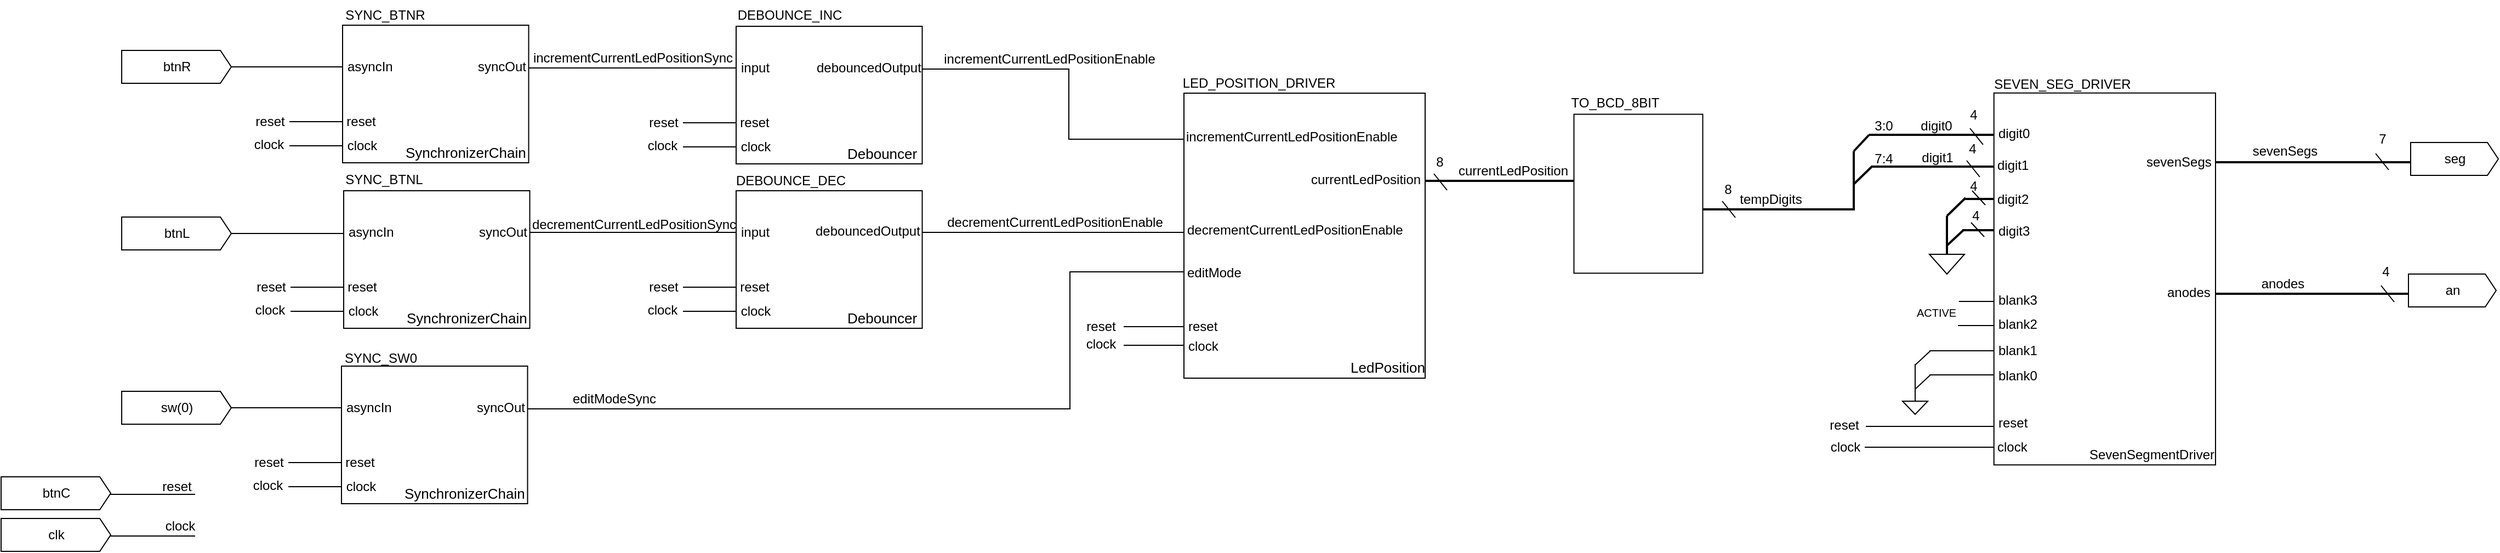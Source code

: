 <mxfile version="21.0.6" type="google"><diagram name="Page-1" id="zNvY1Q-mkukfnYkPsvm0"><mxGraphModel grid="1" page="1" gridSize="1" guides="1" tooltips="1" connect="1" arrows="1" fold="1" pageScale="1" pageWidth="1100" pageHeight="850" background="none" math="0" shadow="0"><root><mxCell id="0"/><mxCell id="1" parent="0"/><mxCell id="e0EN-oeaOGEpnS7CPemX-46" value="" style="line;strokeWidth=1;html=1;" vertex="1" parent="1"><mxGeometry x="1259" y="453" width="143" height="10" as="geometry"/></mxCell><mxCell id="e0EN-oeaOGEpnS7CPemX-48" value="" style="line;strokeWidth=1;html=1;" vertex="1" parent="1"><mxGeometry x="1258" y="472" width="161" height="10" as="geometry"/></mxCell><mxCell id="e0EN-oeaOGEpnS7CPemX-63" value="" style="line;strokeWidth=2;html=1;" vertex="1" parent="1"><mxGeometry x="1095" y="255.05" width="152" height="10" as="geometry"/></mxCell><mxCell id="txTtiJMXp3M9oj8Exkos-4" style="edgeStyle=orthogonalEdgeStyle;rounded=0;orthogonalLoop=1;jettySize=auto;html=1;exitX=1;exitY=0.5;exitDx=0;exitDy=0;exitPerimeter=0;entryX=0;entryY=0.5;entryDx=0;entryDy=0;entryPerimeter=0;endArrow=none;endFill=0;" edge="1" parent="1" source="o_XcBWyfC8cJ8nd1Fa1K-46" target="e0EN-oeaOGEpnS7CPemX-13"><mxGeometry relative="1" as="geometry"><Array as="points"><mxPoint x="533" y="442"/><mxPoint x="533" y="317"/></Array></mxGeometry></mxCell><mxCell id="o_XcBWyfC8cJ8nd1Fa1K-46" value="" style="line;strokeWidth=1;html=1;" vertex="1" parent="1"><mxGeometry x="317" y="437" width="208" height="10" as="geometry"/></mxCell><mxCell id="o_XcBWyfC8cJ8nd1Fa1K-45" value="" style="line;strokeWidth=1;html=1;" vertex="1" parent="1"><mxGeometry x="329" y="276" width="352" height="10" as="geometry"/></mxCell><mxCell id="txTtiJMXp3M9oj8Exkos-5" style="edgeStyle=elbowEdgeStyle;rounded=0;orthogonalLoop=1;jettySize=auto;html=1;exitX=1;exitY=0.5;exitDx=0;exitDy=0;exitPerimeter=0;entryX=0;entryY=0.5;entryDx=0;entryDy=0;entryPerimeter=0;endArrow=none;endFill=0;" edge="1" parent="1" source="o_XcBWyfC8cJ8nd1Fa1K-43" target="e0EN-oeaOGEpnS7CPemX-11"><mxGeometry relative="1" as="geometry"><Array as="points"><mxPoint x="532" y="166"/></Array></mxGeometry></mxCell><mxCell id="o_XcBWyfC8cJ8nd1Fa1K-43" value="" style="line;strokeWidth=1;html=1;" vertex="1" parent="1"><mxGeometry x="338" y="127" width="189" height="10" as="geometry"/></mxCell><mxCell id="e0EN-oeaOGEpnS7CPemX-194" value="decrementCurrentLedPositionSync" style="text;html=1;align=center;verticalAlign=middle;resizable=0;points=[];autosize=1;strokeColor=none;fillColor=none;fontSize=12;" vertex="1" parent="1"><mxGeometry x="32" y="260" width="205" height="27" as="geometry"/></mxCell><mxCell id="e0EN-oeaOGEpnS7CPemX-188" value="" style="line;strokeWidth=1;html=1;" vertex="1" parent="1"><mxGeometry x="17" y="276" width="218" height="10" as="geometry"/></mxCell><mxCell id="i5JQsr_HQYWh9XCPUt8Z-2" style="edgeStyle=orthogonalEdgeStyle;rounded=0;orthogonalLoop=1;jettySize=auto;html=1;exitX=1;exitY=0.5;exitDx=0;exitDy=0;exitPerimeter=0;entryX=0;entryY=0.5;entryDx=0;entryDy=0;entryPerimeter=0;endArrow=none;endFill=0;" edge="1" parent="1" source="e0EN-oeaOGEpnS7CPemX-189" target="o_XcBWyfC8cJ8nd1Fa1K-46"><mxGeometry relative="1" as="geometry"/></mxCell><mxCell id="e0EN-oeaOGEpnS7CPemX-189" value="" style="line;strokeWidth=1;html=1;" vertex="1" parent="1"><mxGeometry x="-24" y="437" width="267" height="10" as="geometry"/></mxCell><mxCell id="e0EN-oeaOGEpnS7CPemX-143" value="" style="group" connectable="0" vertex="1" parent="1"><mxGeometry x="-442" y="499" width="186" height="73" as="geometry"/></mxCell><mxCell id="e0EN-oeaOGEpnS7CPemX-52" value="" style="line;strokeWidth=1;html=1;" vertex="1" parent="e0EN-oeaOGEpnS7CPemX-143"><mxGeometry x="16" y="54" width="161" height="10" as="geometry"/></mxCell><mxCell id="e0EN-oeaOGEpnS7CPemX-51" value="" style="line;strokeWidth=1;html=1;" vertex="1" parent="e0EN-oeaOGEpnS7CPemX-143"><mxGeometry x="16" y="16" width="161" height="10" as="geometry"/></mxCell><mxCell id="e0EN-oeaOGEpnS7CPemX-17" value="btnC" style="html=1;shadow=0;dashed=0;align=center;verticalAlign=middle;shape=mxgraph.arrows2.arrow;dy=0;dx=10;notch=0;" vertex="1" parent="e0EN-oeaOGEpnS7CPemX-143"><mxGeometry y="5" width="100" height="30" as="geometry"/></mxCell><mxCell id="e0EN-oeaOGEpnS7CPemX-18" value="clk" style="html=1;shadow=0;dashed=0;align=center;verticalAlign=middle;shape=mxgraph.arrows2.arrow;dy=0;dx=10;notch=0;" vertex="1" parent="e0EN-oeaOGEpnS7CPemX-143"><mxGeometry y="43" width="100" height="30" as="geometry"/></mxCell><mxCell id="e0EN-oeaOGEpnS7CPemX-87" value="reset" style="text;html=1;align=center;verticalAlign=middle;resizable=0;points=[];autosize=1;strokeColor=none;fillColor=none;" vertex="1" parent="e0EN-oeaOGEpnS7CPemX-143"><mxGeometry x="137" width="46" height="27" as="geometry"/></mxCell><mxCell id="e0EN-oeaOGEpnS7CPemX-88" value="clock" style="text;html=1;align=center;verticalAlign=middle;resizable=0;points=[];autosize=1;strokeColor=none;fillColor=none;" vertex="1" parent="e0EN-oeaOGEpnS7CPemX-143"><mxGeometry x="140" y="36" width="46" height="27" as="geometry"/></mxCell><mxCell id="e0EN-oeaOGEpnS7CPemX-157" value="" style="group" connectable="0" vertex="1" parent="1"><mxGeometry x="-222" y="379" width="260.255" height="150" as="geometry"/></mxCell><mxCell id="e0EN-oeaOGEpnS7CPemX-186" value="" style="line;strokeWidth=1;html=1;" vertex="1" parent="e0EN-oeaOGEpnS7CPemX-157"><mxGeometry x="-46" y="57" width="202" height="10" as="geometry"/></mxCell><mxCell id="e0EN-oeaOGEpnS7CPemX-147" value="" style="line;strokeWidth=1;html=1;" vertex="1" parent="e0EN-oeaOGEpnS7CPemX-157"><mxGeometry x="42" y="129" width="100" height="10" as="geometry"/></mxCell><mxCell id="e0EN-oeaOGEpnS7CPemX-146" value="" style="line;strokeWidth=1;html=1;" vertex="1" parent="e0EN-oeaOGEpnS7CPemX-157"><mxGeometry x="42" y="107" width="101" height="10" as="geometry"/></mxCell><mxCell id="e0EN-oeaOGEpnS7CPemX-141" value="" style="rounded=0;whiteSpace=wrap;html=1;rotation=90;align=left;" vertex="1" parent="e0EN-oeaOGEpnS7CPemX-157"><mxGeometry x="112.63" y="1.88" width="125.5" height="169.75" as="geometry"/></mxCell><mxCell id="e0EN-oeaOGEpnS7CPemX-148" value="reset" style="text;html=1;align=center;verticalAlign=middle;resizable=0;points=[];autosize=1;strokeColor=none;fillColor=none;" vertex="1" parent="e0EN-oeaOGEpnS7CPemX-157"><mxGeometry x="84" y="98.5" width="46" height="27" as="geometry"/></mxCell><mxCell id="e0EN-oeaOGEpnS7CPemX-149" value="clock" style="text;html=1;align=center;verticalAlign=middle;resizable=0;points=[];autosize=1;strokeColor=none;fillColor=none;" vertex="1" parent="e0EN-oeaOGEpnS7CPemX-157"><mxGeometry x="85" y="120.5" width="46" height="27" as="geometry"/></mxCell><mxCell id="e0EN-oeaOGEpnS7CPemX-150" value="&lt;font style=&quot;font-size: 12px;&quot;&gt;SYNC_SW0&lt;/font&gt;" style="text;html=1;align=center;verticalAlign=middle;resizable=0;points=[];autosize=1;strokeColor=none;fillColor=none;fontSize=10;" vertex="1" parent="e0EN-oeaOGEpnS7CPemX-157"><mxGeometry x="83" y="3" width="85" height="27" as="geometry"/></mxCell><mxCell id="e0EN-oeaOGEpnS7CPemX-151" value="syncOut" style="text;html=1;strokeColor=none;fillColor=none;align=left;verticalAlign=middle;whiteSpace=wrap;rounded=0;fontSize=12;" vertex="1" parent="e0EN-oeaOGEpnS7CPemX-157"><mxGeometry x="212" y="52" width="40" height="20" as="geometry"/></mxCell><mxCell id="e0EN-oeaOGEpnS7CPemX-153" value="SynchronizerChain" style="text;html=1;strokeColor=none;fillColor=none;align=left;verticalAlign=middle;whiteSpace=wrap;rounded=0;fontSize=13;" vertex="1" parent="e0EN-oeaOGEpnS7CPemX-157"><mxGeometry x="146" y="130" width="40" height="20" as="geometry"/></mxCell><mxCell id="e0EN-oeaOGEpnS7CPemX-155" value="" style="group" connectable="0" vertex="1" parent="e0EN-oeaOGEpnS7CPemX-157"><mxGeometry y="98" width="47" height="48" as="geometry"/></mxCell><mxCell id="e0EN-oeaOGEpnS7CPemX-144" value="reset" style="text;html=1;align=center;verticalAlign=middle;resizable=0;points=[];autosize=1;strokeColor=none;fillColor=none;" vertex="1" parent="e0EN-oeaOGEpnS7CPemX-155"><mxGeometry x="1" width="46" height="27" as="geometry"/></mxCell><mxCell id="e0EN-oeaOGEpnS7CPemX-145" value="clock" style="text;html=1;align=center;verticalAlign=middle;resizable=0;points=[];autosize=1;strokeColor=none;fillColor=none;" vertex="1" parent="e0EN-oeaOGEpnS7CPemX-155"><mxGeometry y="21" width="46" height="27" as="geometry"/></mxCell><mxCell id="e0EN-oeaOGEpnS7CPemX-156" value="asyncIn" style="text;html=1;strokeColor=none;fillColor=none;align=left;verticalAlign=middle;whiteSpace=wrap;rounded=0;fontSize=12;" vertex="1" parent="e0EN-oeaOGEpnS7CPemX-157"><mxGeometry x="93" y="52" width="40" height="20" as="geometry"/></mxCell><mxCell id="e0EN-oeaOGEpnS7CPemX-158" value="" style="group" connectable="0" vertex="1" parent="1"><mxGeometry x="-220" y="219" width="260.255" height="150" as="geometry"/></mxCell><mxCell id="e0EN-oeaOGEpnS7CPemX-185" value="" style="line;strokeWidth=1;html=1;" vertex="1" parent="e0EN-oeaOGEpnS7CPemX-158"><mxGeometry x="-56" y="58" width="193" height="10" as="geometry"/></mxCell><mxCell id="e0EN-oeaOGEpnS7CPemX-159" value="" style="line;strokeWidth=1;html=1;" vertex="1" parent="e0EN-oeaOGEpnS7CPemX-158"><mxGeometry x="42" y="129" width="100" height="10" as="geometry"/></mxCell><mxCell id="e0EN-oeaOGEpnS7CPemX-160" value="" style="line;strokeWidth=1;html=1;" vertex="1" parent="e0EN-oeaOGEpnS7CPemX-158"><mxGeometry x="42" y="107" width="101" height="10" as="geometry"/></mxCell><mxCell id="e0EN-oeaOGEpnS7CPemX-161" value="" style="rounded=0;whiteSpace=wrap;html=1;rotation=90;align=left;" vertex="1" parent="e0EN-oeaOGEpnS7CPemX-158"><mxGeometry x="112.63" y="1.88" width="125.5" height="169.75" as="geometry"/></mxCell><mxCell id="e0EN-oeaOGEpnS7CPemX-162" value="reset" style="text;html=1;align=center;verticalAlign=middle;resizable=0;points=[];autosize=1;strokeColor=none;fillColor=none;" vertex="1" parent="e0EN-oeaOGEpnS7CPemX-158"><mxGeometry x="84" y="98.5" width="46" height="27" as="geometry"/></mxCell><mxCell id="e0EN-oeaOGEpnS7CPemX-163" value="clock" style="text;html=1;align=center;verticalAlign=middle;resizable=0;points=[];autosize=1;strokeColor=none;fillColor=none;" vertex="1" parent="e0EN-oeaOGEpnS7CPemX-158"><mxGeometry x="85" y="120.5" width="46" height="27" as="geometry"/></mxCell><mxCell id="e0EN-oeaOGEpnS7CPemX-164" value="&lt;font style=&quot;font-size: 12px;&quot;&gt;SYNC_BTNL&lt;/font&gt;" style="text;html=1;align=center;verticalAlign=middle;resizable=0;points=[];autosize=1;strokeColor=none;fillColor=none;fontSize=10;" vertex="1" parent="e0EN-oeaOGEpnS7CPemX-158"><mxGeometry x="82" width="90" height="27" as="geometry"/></mxCell><mxCell id="e0EN-oeaOGEpnS7CPemX-165" value="syncOut" style="text;html=1;strokeColor=none;fillColor=none;align=left;verticalAlign=middle;whiteSpace=wrap;rounded=0;fontSize=12;" vertex="1" parent="e0EN-oeaOGEpnS7CPemX-158"><mxGeometry x="212" y="52" width="40" height="20" as="geometry"/></mxCell><mxCell id="e0EN-oeaOGEpnS7CPemX-166" value="SynchronizerChain" style="text;html=1;strokeColor=none;fillColor=none;align=left;verticalAlign=middle;whiteSpace=wrap;rounded=0;fontSize=13;" vertex="1" parent="e0EN-oeaOGEpnS7CPemX-158"><mxGeometry x="146" y="130" width="40" height="20" as="geometry"/></mxCell><mxCell id="e0EN-oeaOGEpnS7CPemX-167" value="" style="group" connectable="0" vertex="1" parent="e0EN-oeaOGEpnS7CPemX-158"><mxGeometry y="98" width="47" height="48" as="geometry"/></mxCell><mxCell id="e0EN-oeaOGEpnS7CPemX-168" value="reset" style="text;html=1;align=center;verticalAlign=middle;resizable=0;points=[];autosize=1;strokeColor=none;fillColor=none;" vertex="1" parent="e0EN-oeaOGEpnS7CPemX-167"><mxGeometry x="1" width="46" height="27" as="geometry"/></mxCell><mxCell id="e0EN-oeaOGEpnS7CPemX-169" value="clock" style="text;html=1;align=center;verticalAlign=middle;resizable=0;points=[];autosize=1;strokeColor=none;fillColor=none;" vertex="1" parent="e0EN-oeaOGEpnS7CPemX-167"><mxGeometry y="21" width="46" height="27" as="geometry"/></mxCell><mxCell id="e0EN-oeaOGEpnS7CPemX-170" value="asyncIn" style="text;html=1;strokeColor=none;fillColor=none;align=left;verticalAlign=middle;whiteSpace=wrap;rounded=0;fontSize=12;" vertex="1" parent="e0EN-oeaOGEpnS7CPemX-158"><mxGeometry x="93" y="52" width="40" height="20" as="geometry"/></mxCell><mxCell id="e0EN-oeaOGEpnS7CPemX-187" value="" style="line;strokeWidth=1;html=1;" vertex="1" parent="1"><mxGeometry x="15" y="126" width="227" height="10" as="geometry"/></mxCell><mxCell id="e0EN-oeaOGEpnS7CPemX-184" value="" style="line;strokeWidth=1;html=1;" vertex="1" parent="1"><mxGeometry x="-297" y="125" width="233" height="10" as="geometry"/></mxCell><mxCell id="e0EN-oeaOGEpnS7CPemX-172" value="" style="line;strokeWidth=1;html=1;" vertex="1" parent="1"><mxGeometry x="-179" y="197" width="100" height="10" as="geometry"/></mxCell><mxCell id="e0EN-oeaOGEpnS7CPemX-173" value="" style="line;strokeWidth=1;html=1;" vertex="1" parent="1"><mxGeometry x="-179" y="175" width="101" height="10" as="geometry"/></mxCell><mxCell id="e0EN-oeaOGEpnS7CPemX-174" value="" style="rounded=0;whiteSpace=wrap;html=1;rotation=90;align=left;" vertex="1" parent="1"><mxGeometry x="-108.37" y="69.88" width="125.5" height="169.75" as="geometry"/></mxCell><mxCell id="e0EN-oeaOGEpnS7CPemX-175" value="reset" style="text;html=1;align=center;verticalAlign=middle;resizable=0;points=[];autosize=1;strokeColor=none;fillColor=none;" vertex="1" parent="1"><mxGeometry x="-137" y="166.5" width="46" height="27" as="geometry"/></mxCell><mxCell id="e0EN-oeaOGEpnS7CPemX-176" value="clock" style="text;html=1;align=center;verticalAlign=middle;resizable=0;points=[];autosize=1;strokeColor=none;fillColor=none;" vertex="1" parent="1"><mxGeometry x="-136" y="188.5" width="46" height="27" as="geometry"/></mxCell><mxCell id="e0EN-oeaOGEpnS7CPemX-177" value="&lt;font style=&quot;font-size: 12px;&quot;&gt;SYNC_BTNR&lt;/font&gt;" style="text;html=1;align=center;verticalAlign=middle;resizable=0;points=[];autosize=1;strokeColor=none;fillColor=none;fontSize=10;" vertex="1" parent="1"><mxGeometry x="-137.87" y="69" width="92" height="27" as="geometry"/></mxCell><mxCell id="e0EN-oeaOGEpnS7CPemX-178" value="syncOut" style="text;html=1;strokeColor=none;fillColor=none;align=left;verticalAlign=middle;whiteSpace=wrap;rounded=0;fontSize=12;" vertex="1" parent="1"><mxGeometry x="-9" y="120" width="40" height="20" as="geometry"/></mxCell><mxCell id="e0EN-oeaOGEpnS7CPemX-179" value="SynchronizerChain" style="text;html=1;strokeColor=none;fillColor=none;align=left;verticalAlign=middle;whiteSpace=wrap;rounded=0;fontSize=13;" vertex="1" parent="1"><mxGeometry x="-75" y="198" width="40" height="20" as="geometry"/></mxCell><mxCell id="e0EN-oeaOGEpnS7CPemX-180" value="" style="group" connectable="0" vertex="1" parent="1"><mxGeometry x="-221" y="166" width="47" height="48" as="geometry"/></mxCell><mxCell id="e0EN-oeaOGEpnS7CPemX-181" value="reset" style="text;html=1;align=center;verticalAlign=middle;resizable=0;points=[];autosize=1;strokeColor=none;fillColor=none;" vertex="1" parent="e0EN-oeaOGEpnS7CPemX-180"><mxGeometry x="1" width="46" height="27" as="geometry"/></mxCell><mxCell id="e0EN-oeaOGEpnS7CPemX-182" value="clock" style="text;html=1;align=center;verticalAlign=middle;resizable=0;points=[];autosize=1;strokeColor=none;fillColor=none;" vertex="1" parent="e0EN-oeaOGEpnS7CPemX-180"><mxGeometry y="21" width="46" height="27" as="geometry"/></mxCell><mxCell id="e0EN-oeaOGEpnS7CPemX-183" value="asyncIn" style="text;html=1;strokeColor=none;fillColor=none;align=left;verticalAlign=middle;whiteSpace=wrap;rounded=0;fontSize=12;" vertex="1" parent="1"><mxGeometry x="-128" y="120" width="40" height="20" as="geometry"/></mxCell><mxCell id="e0EN-oeaOGEpnS7CPemX-193" value="incrementCurrentLedPositionSync" style="text;html=1;align=center;verticalAlign=middle;resizable=0;points=[];autosize=1;strokeColor=none;fillColor=none;fontSize=12;" vertex="1" parent="1"><mxGeometry x="33" y="108" width="201" height="27" as="geometry"/></mxCell><mxCell id="e0EN-oeaOGEpnS7CPemX-195" value="editModeSync" style="text;html=1;align=center;verticalAlign=middle;resizable=0;points=[];autosize=1;strokeColor=none;fillColor=none;fontSize=12;" vertex="1" parent="1"><mxGeometry x="69" y="419" width="95" height="27" as="geometry"/></mxCell><mxCell id="e0EN-oeaOGEpnS7CPemX-55" value="" style="line;strokeWidth=2;html=1;" vertex="1" parent="1"><mxGeometry x="834" y="229" width="231" height="10" as="geometry"/></mxCell><mxCell id="e0EN-oeaOGEpnS7CPemX-62" value="TO_BCD_8BIT" style="text;html=1;align=center;verticalAlign=middle;resizable=0;points=[];autosize=1;strokeColor=none;fillColor=none;" vertex="1" parent="1"><mxGeometry x="980" y="149" width="99" height="27" as="geometry"/></mxCell><mxCell id="e0EN-oeaOGEpnS7CPemX-108" value="currentLedPosition" style="text;html=1;align=center;verticalAlign=middle;resizable=0;points=[];autosize=1;strokeColor=none;fillColor=none;" vertex="1" parent="1"><mxGeometry x="877" y="211" width="119" height="27" as="geometry"/></mxCell><mxCell id="e0EN-oeaOGEpnS7CPemX-138" value="" style="group" connectable="0" vertex="1" parent="1"><mxGeometry x="857" y="203" width="26" height="39.5" as="geometry"/></mxCell><mxCell id="sxkvKhOSrN93qHUiDIvT-8" value="8" style="text;html=1;align=center;verticalAlign=middle;resizable=0;points=[];autosize=1;strokeColor=none;fillColor=none;" vertex="1" parent="e0EN-oeaOGEpnS7CPemX-138"><mxGeometry width="26" height="27" as="geometry"/></mxCell><mxCell id="sxkvKhOSrN93qHUiDIvT-11" value="" style="endArrow=none;html=1;rounded=0;strokeWidth=1;" edge="1" parent="e0EN-oeaOGEpnS7CPemX-138"><mxGeometry width="50" height="50" relative="1" as="geometry"><mxPoint x="20" y="39.5" as="sourcePoint"/><mxPoint x="8" y="24.5" as="targetPoint"/></mxGeometry></mxCell><mxCell id="e0EN-oeaOGEpnS7CPemX-59" value="" style="rounded=0;whiteSpace=wrap;html=1;rotation=90;align=left;" vertex="1" parent="1"><mxGeometry x="979" y="187" width="145" height="117.5" as="geometry"/></mxCell><mxCell id="o_XcBWyfC8cJ8nd1Fa1K-5" value="" style="line;strokeWidth=1;html=1;" vertex="1" parent="1"><mxGeometry x="180" y="198" width="100" height="10" as="geometry"/></mxCell><mxCell id="o_XcBWyfC8cJ8nd1Fa1K-6" value="" style="line;strokeWidth=1;html=1;" vertex="1" parent="1"><mxGeometry x="180" y="176" width="101" height="10" as="geometry"/></mxCell><mxCell id="o_XcBWyfC8cJ8nd1Fa1K-7" value="" style="rounded=0;whiteSpace=wrap;html=1;rotation=90;align=left;" vertex="1" parent="1"><mxGeometry x="250.63" y="70.88" width="125.5" height="169.75" as="geometry"/></mxCell><mxCell id="o_XcBWyfC8cJ8nd1Fa1K-8" value="reset" style="text;html=1;align=center;verticalAlign=middle;resizable=0;points=[];autosize=1;strokeColor=none;fillColor=none;" vertex="1" parent="1"><mxGeometry x="222" y="167.5" width="46" height="27" as="geometry"/></mxCell><mxCell id="o_XcBWyfC8cJ8nd1Fa1K-9" value="clock" style="text;html=1;align=center;verticalAlign=middle;resizable=0;points=[];autosize=1;strokeColor=none;fillColor=none;" vertex="1" parent="1"><mxGeometry x="223" y="189.5" width="46" height="27" as="geometry"/></mxCell><mxCell id="o_XcBWyfC8cJ8nd1Fa1K-10" value="&lt;font style=&quot;font-size: 12px;&quot;&gt;DEBOUNCE_INC&lt;br&gt;&lt;/font&gt;" style="text;html=1;align=center;verticalAlign=middle;resizable=0;points=[];autosize=1;strokeColor=none;fillColor=none;fontSize=10;" vertex="1" parent="1"><mxGeometry x="220" y="69.88" width="114" height="27" as="geometry"/></mxCell><mxCell id="o_XcBWyfC8cJ8nd1Fa1K-11" value="debouncedOutput" style="text;html=1;strokeColor=none;fillColor=none;align=left;verticalAlign=middle;whiteSpace=wrap;rounded=0;fontSize=12;" vertex="1" parent="1"><mxGeometry x="300" y="121" width="40" height="20" as="geometry"/></mxCell><mxCell id="o_XcBWyfC8cJ8nd1Fa1K-12" value="Debouncer" style="text;html=1;strokeColor=none;fillColor=none;align=left;verticalAlign=middle;whiteSpace=wrap;rounded=0;fontSize=13;" vertex="1" parent="1"><mxGeometry x="328" y="199" width="40" height="20" as="geometry"/></mxCell><mxCell id="o_XcBWyfC8cJ8nd1Fa1K-13" value="" style="group" connectable="0" vertex="1" parent="1"><mxGeometry x="138" y="167" width="47" height="48" as="geometry"/></mxCell><mxCell id="o_XcBWyfC8cJ8nd1Fa1K-14" value="reset" style="text;html=1;align=center;verticalAlign=middle;resizable=0;points=[];autosize=1;strokeColor=none;fillColor=none;" vertex="1" parent="o_XcBWyfC8cJ8nd1Fa1K-13"><mxGeometry x="1" width="46" height="27" as="geometry"/></mxCell><mxCell id="o_XcBWyfC8cJ8nd1Fa1K-15" value="clock" style="text;html=1;align=center;verticalAlign=middle;resizable=0;points=[];autosize=1;strokeColor=none;fillColor=none;" vertex="1" parent="o_XcBWyfC8cJ8nd1Fa1K-13"><mxGeometry y="21" width="46" height="27" as="geometry"/></mxCell><mxCell id="o_XcBWyfC8cJ8nd1Fa1K-16" value="input" style="text;html=1;strokeColor=none;fillColor=none;align=left;verticalAlign=middle;whiteSpace=wrap;rounded=0;fontSize=12;" vertex="1" parent="1"><mxGeometry x="231" y="121" width="40" height="20" as="geometry"/></mxCell><mxCell id="o_XcBWyfC8cJ8nd1Fa1K-18" value="" style="line;strokeWidth=1;html=1;" vertex="1" parent="1"><mxGeometry x="180" y="348" width="100" height="10" as="geometry"/></mxCell><mxCell id="o_XcBWyfC8cJ8nd1Fa1K-19" value="" style="line;strokeWidth=1;html=1;" vertex="1" parent="1"><mxGeometry x="180" y="326" width="101" height="10" as="geometry"/></mxCell><mxCell id="o_XcBWyfC8cJ8nd1Fa1K-20" value="" style="rounded=0;whiteSpace=wrap;html=1;rotation=90;align=left;" vertex="1" parent="1"><mxGeometry x="250.63" y="220.88" width="125.5" height="169.75" as="geometry"/></mxCell><mxCell id="o_XcBWyfC8cJ8nd1Fa1K-21" value="reset" style="text;html=1;align=center;verticalAlign=middle;resizable=0;points=[];autosize=1;strokeColor=none;fillColor=none;" vertex="1" parent="1"><mxGeometry x="222" y="317.5" width="46" height="27" as="geometry"/></mxCell><mxCell id="o_XcBWyfC8cJ8nd1Fa1K-22" value="clock" style="text;html=1;align=center;verticalAlign=middle;resizable=0;points=[];autosize=1;strokeColor=none;fillColor=none;" vertex="1" parent="1"><mxGeometry x="223" y="339.5" width="46" height="27" as="geometry"/></mxCell><mxCell id="o_XcBWyfC8cJ8nd1Fa1K-23" value="&lt;font style=&quot;font-size: 12px;&quot;&gt;DEBOUNCE_DEC&lt;/font&gt;" style="text;html=1;align=center;verticalAlign=middle;resizable=0;points=[];autosize=1;strokeColor=none;fillColor=none;fontSize=10;" vertex="1" parent="1"><mxGeometry x="218" y="220.5" width="119" height="27" as="geometry"/></mxCell><mxCell id="o_XcBWyfC8cJ8nd1Fa1K-24" value="debouncedOutput" style="text;html=1;strokeColor=none;fillColor=none;align=left;verticalAlign=middle;whiteSpace=wrap;rounded=0;fontSize=12;" vertex="1" parent="1"><mxGeometry x="299" y="270.03" width="40" height="20" as="geometry"/></mxCell><mxCell id="o_XcBWyfC8cJ8nd1Fa1K-25" value="Debouncer" style="text;html=1;strokeColor=none;fillColor=none;align=left;verticalAlign=middle;whiteSpace=wrap;rounded=0;fontSize=13;" vertex="1" parent="1"><mxGeometry x="328" y="349" width="40" height="20" as="geometry"/></mxCell><mxCell id="o_XcBWyfC8cJ8nd1Fa1K-26" value="" style="group" connectable="0" vertex="1" parent="1"><mxGeometry x="138" y="317" width="47" height="48" as="geometry"/></mxCell><mxCell id="o_XcBWyfC8cJ8nd1Fa1K-27" value="reset" style="text;html=1;align=center;verticalAlign=middle;resizable=0;points=[];autosize=1;strokeColor=none;fillColor=none;" vertex="1" parent="o_XcBWyfC8cJ8nd1Fa1K-26"><mxGeometry x="1" width="46" height="27" as="geometry"/></mxCell><mxCell id="o_XcBWyfC8cJ8nd1Fa1K-28" value="clock" style="text;html=1;align=center;verticalAlign=middle;resizable=0;points=[];autosize=1;strokeColor=none;fillColor=none;" vertex="1" parent="o_XcBWyfC8cJ8nd1Fa1K-26"><mxGeometry y="21" width="46" height="27" as="geometry"/></mxCell><mxCell id="o_XcBWyfC8cJ8nd1Fa1K-29" value="input" style="text;html=1;strokeColor=none;fillColor=none;align=left;verticalAlign=middle;whiteSpace=wrap;rounded=0;fontSize=12;" vertex="1" parent="1"><mxGeometry x="231" y="271" width="40" height="20" as="geometry"/></mxCell><mxCell id="o_XcBWyfC8cJ8nd1Fa1K-48" value="incrementCurrentLedPositionEnable" style="text;html=1;align=center;verticalAlign=middle;resizable=0;points=[];autosize=1;strokeColor=none;fillColor=none;" vertex="1" parent="1"><mxGeometry x="408" y="109" width="212" height="27" as="geometry"/></mxCell><mxCell id="o_XcBWyfC8cJ8nd1Fa1K-49" value="decrementCurrentLedPositionEnable" style="text;html=1;align=center;verticalAlign=middle;resizable=0;points=[];autosize=1;strokeColor=none;fillColor=none;" vertex="1" parent="1"><mxGeometry x="411" y="258" width="216" height="27" as="geometry"/></mxCell><mxCell id="e0EN-oeaOGEpnS7CPemX-38" value="" style="line;strokeWidth=1;html=1;" vertex="1" parent="1"><mxGeometry x="582" y="379" width="98" height="10" as="geometry"/></mxCell><mxCell id="e0EN-oeaOGEpnS7CPemX-35" value="" style="line;strokeWidth=1;html=1;" vertex="1" parent="1"><mxGeometry x="582" y="362" width="104" height="10" as="geometry"/></mxCell><mxCell id="e0EN-oeaOGEpnS7CPemX-11" value="" style="line;strokeWidth=1;html=1;" vertex="1" parent="1"><mxGeometry x="570" y="191" width="124" height="10" as="geometry"/></mxCell><mxCell id="e0EN-oeaOGEpnS7CPemX-13" value="" style="line;strokeWidth=1;html=1;" vertex="1" parent="1"><mxGeometry x="578" y="312" width="112" height="10" as="geometry"/></mxCell><mxCell id="e0EN-oeaOGEpnS7CPemX-26" value="" style="rounded=0;whiteSpace=wrap;html=1;rotation=90;align=left;" vertex="1" parent="1"><mxGeometry x="617" y="174" width="260" height="220" as="geometry"/></mxCell><mxCell id="e0EN-oeaOGEpnS7CPemX-27" value="&lt;font style=&quot;font-size: 12px;&quot;&gt;incrementCurrentLedPositionEnable&lt;/font&gt;" style="text;html=1;strokeColor=none;fillColor=none;align=left;verticalAlign=middle;whiteSpace=wrap;rounded=0;fontSize=12;" vertex="1" parent="1"><mxGeometry x="637" y="184" width="40" height="20" as="geometry"/></mxCell><mxCell id="e0EN-oeaOGEpnS7CPemX-28" value="&lt;font style=&quot;font-size: 12px;&quot;&gt;decrementCurrentLedPositionEnable&lt;/font&gt;" style="text;html=1;strokeColor=none;fillColor=none;align=left;verticalAlign=middle;whiteSpace=wrap;rounded=0;fontSize=12;" vertex="1" parent="1"><mxGeometry x="638" y="269.03" width="40" height="20" as="geometry"/></mxCell><mxCell id="e0EN-oeaOGEpnS7CPemX-29" value="&lt;font style=&quot;font-size: 12px;&quot;&gt;editMode&lt;/font&gt;" style="text;html=1;strokeColor=none;fillColor=none;align=left;verticalAlign=middle;whiteSpace=wrap;rounded=0;fontSize=12;" vertex="1" parent="1"><mxGeometry x="638" y="308" width="40" height="20" as="geometry"/></mxCell><mxCell id="e0EN-oeaOGEpnS7CPemX-30" value="&lt;font style=&quot;font-size: 12px;&quot;&gt;currentLedPosition&lt;/font&gt;" style="text;html=1;strokeColor=none;fillColor=none;align=left;verticalAlign=middle;whiteSpace=wrap;rounded=0;fontSize=12;" vertex="1" parent="1"><mxGeometry x="751" y="223" width="20" height="20" as="geometry"/></mxCell><mxCell id="e0EN-oeaOGEpnS7CPemX-31" value="&lt;font style=&quot;font-size: 13px;&quot;&gt;LedPosition&lt;/font&gt;" style="text;html=1;strokeColor=none;fillColor=none;align=left;verticalAlign=middle;whiteSpace=wrap;rounded=0;fontSize=13;" vertex="1" parent="1"><mxGeometry x="787" y="394" width="40" height="20" as="geometry"/></mxCell><mxCell id="e0EN-oeaOGEpnS7CPemX-32" value="&lt;font style=&quot;font-size: 12px;&quot;&gt;reset&lt;/font&gt;" style="text;html=1;strokeColor=none;fillColor=none;align=left;verticalAlign=middle;whiteSpace=wrap;rounded=0;fontSize=12;" vertex="1" parent="1"><mxGeometry x="639" y="357" width="40" height="20" as="geometry"/></mxCell><mxCell id="e0EN-oeaOGEpnS7CPemX-33" value="&lt;font style=&quot;font-size: 12px;&quot;&gt;clock&lt;br style=&quot;font-size: 12px;&quot;&gt;&lt;/font&gt;" style="text;html=1;strokeColor=none;fillColor=none;align=left;verticalAlign=middle;whiteSpace=wrap;rounded=0;fontSize=12;" vertex="1" parent="1"><mxGeometry x="639" y="375" width="40" height="20" as="geometry"/></mxCell><mxCell id="e0EN-oeaOGEpnS7CPemX-42" value="reset" style="text;html=1;align=center;verticalAlign=middle;resizable=0;points=[];autosize=1;strokeColor=none;fillColor=none;" vertex="1" parent="1"><mxGeometry x="538" y="353.5" width="46" height="27" as="geometry"/></mxCell><mxCell id="e0EN-oeaOGEpnS7CPemX-44" value="clock" style="text;html=1;align=center;verticalAlign=middle;resizable=0;points=[];autosize=1;strokeColor=none;fillColor=none;" vertex="1" parent="1"><mxGeometry x="538" y="369.53" width="46" height="27" as="geometry"/></mxCell><mxCell id="e0EN-oeaOGEpnS7CPemX-89" value="LED_POSITION_DRIVER" style="text;html=1;align=center;verticalAlign=middle;resizable=0;points=[];autosize=1;strokeColor=none;fillColor=none;" vertex="1" parent="1"><mxGeometry x="626" y="131" width="158" height="27" as="geometry"/></mxCell><mxCell id="i5JQsr_HQYWh9XCPUt8Z-1" value="" style="group" connectable="0" vertex="1" parent="1"><mxGeometry x="-332" y="115" width="100" height="341.05" as="geometry"/></mxCell><mxCell id="e0EN-oeaOGEpnS7CPemX-16" value="sw(0)" style="html=1;shadow=0;dashed=0;align=center;verticalAlign=middle;shape=mxgraph.arrows2.arrow;dy=0;dx=10;notch=0;" vertex="1" parent="i5JQsr_HQYWh9XCPUt8Z-1"><mxGeometry y="311.05" width="100" height="30" as="geometry"/></mxCell><mxCell id="e0EN-oeaOGEpnS7CPemX-14" value="btnL" style="html=1;shadow=0;dashed=0;align=center;verticalAlign=middle;shape=mxgraph.arrows2.arrow;dy=0;dx=10;notch=0;" vertex="1" parent="i5JQsr_HQYWh9XCPUt8Z-1"><mxGeometry y="152" width="100" height="30" as="geometry"/></mxCell><mxCell id="e0EN-oeaOGEpnS7CPemX-15" value="btnR" style="html=1;shadow=0;dashed=0;align=center;verticalAlign=middle;shape=mxgraph.arrows2.arrow;dy=0;dx=10;notch=0;" vertex="1" parent="i5JQsr_HQYWh9XCPUt8Z-1"><mxGeometry width="100" height="30" as="geometry"/></mxCell><mxCell id="i5JQsr_HQYWh9XCPUt8Z-15" style="rounded=0;orthogonalLoop=1;jettySize=auto;html=1;exitX=0;exitY=0.5;exitDx=0;exitDy=0;exitPerimeter=0;entryX=1;entryY=0.5;entryDx=0;entryDy=0;entryPerimeter=0;strokeWidth=2;endArrow=none;endFill=0;" edge="1" parent="1" source="i5JQsr_HQYWh9XCPUt8Z-8" target="i5JQsr_HQYWh9XCPUt8Z-9"><mxGeometry relative="1" as="geometry"/></mxCell><mxCell id="i5JQsr_HQYWh9XCPUt8Z-8" value="" style="line;strokeWidth=2;html=1;direction=south;" vertex="1" parent="1"><mxGeometry x="1243" y="207" width="10" height="54" as="geometry"/></mxCell><mxCell id="i5JQsr_HQYWh9XCPUt8Z-11" value="" style="line;strokeWidth=2;html=1;direction=west;" vertex="1" parent="1"><mxGeometry x="1264" y="216" width="150" height="10" as="geometry"/></mxCell><mxCell id="i5JQsr_HQYWh9XCPUt8Z-9" value="" style="line;strokeWidth=2;html=1;direction=west;" vertex="1" parent="1"><mxGeometry x="1262" y="187" width="150" height="10" as="geometry"/></mxCell><mxCell id="e0EN-oeaOGEpnS7CPemX-103" value="" style="line;strokeWidth=1;html=1;" vertex="1" parent="1"><mxGeometry x="1343" y="361" width="93" height="10" as="geometry"/></mxCell><mxCell id="e0EN-oeaOGEpnS7CPemX-100" value="" style="line;strokeWidth=1;html=1;" vertex="1" parent="1"><mxGeometry x="1343.87" y="339" width="93" height="10" as="geometry"/></mxCell><mxCell id="e0EN-oeaOGEpnS7CPemX-99" value="" style="line;strokeWidth=2;html=1;" vertex="1" parent="1"><mxGeometry x="1349" y="245.5" width="93" height="10" as="geometry"/></mxCell><mxCell id="e0EN-oeaOGEpnS7CPemX-76" value="" style="line;strokeWidth=2;html=1;" vertex="1" parent="1"><mxGeometry x="1568" y="332" width="207" height="10" as="geometry"/></mxCell><mxCell id="ti_yVKyVfyk7ufe0vYCp-46" value="" style="line;strokeWidth=2;html=1;" vertex="1" parent="1"><mxGeometry x="1570" y="212" width="213" height="10" as="geometry"/></mxCell><mxCell id="e0EN-oeaOGEpnS7CPemX-90" value="SEVEN_SEG_DRIVER" style="text;html=1;align=center;verticalAlign=middle;resizable=0;points=[];autosize=1;strokeColor=none;fillColor=none;" vertex="1" parent="1"><mxGeometry x="1366" y="132" width="144" height="27" as="geometry"/></mxCell><mxCell id="e0EN-oeaOGEpnS7CPemX-97" value="" style="pointerEvents=1;verticalLabelPosition=bottom;shadow=0;dashed=0;align=center;html=1;verticalAlign=top;shape=mxgraph.electrical.signal_sources.signal_ground;strokeWidth=1;" vertex="1" parent="1"><mxGeometry x="1317" y="292" width="32" height="27" as="geometry"/></mxCell><mxCell id="e0EN-oeaOGEpnS7CPemX-105" value="" style="endArrow=none;html=1;rounded=0;strokeWidth=2;exitX=0;exitY=0.5;exitDx=0;exitDy=0;exitPerimeter=0;" edge="1" parent="1" source="e0EN-oeaOGEpnS7CPemX-104"><mxGeometry width="50" height="50" relative="1" as="geometry"><mxPoint x="1338" y="261.5" as="sourcePoint"/><mxPoint x="1350" y="249.5" as="targetPoint"/></mxGeometry></mxCell><mxCell id="e0EN-oeaOGEpnS7CPemX-104" value="" style="line;strokeWidth=2;html=1;direction=south;" vertex="1" parent="1"><mxGeometry x="1328" y="266" width="10" height="35" as="geometry"/></mxCell><mxCell id="e0EN-oeaOGEpnS7CPemX-115" value="4" style="text;html=1;align=center;verticalAlign=middle;resizable=0;points=[];autosize=1;strokeColor=none;fillColor=none;" vertex="1" parent="1"><mxGeometry x="1346" y="252.75" width="26" height="27" as="geometry"/></mxCell><mxCell id="e0EN-oeaOGEpnS7CPemX-118" value="4" style="text;html=1;align=center;verticalAlign=middle;resizable=0;points=[];autosize=1;strokeColor=none;fillColor=none;" vertex="1" parent="1"><mxGeometry x="1344" y="225" width="26" height="27" as="geometry"/></mxCell><mxCell id="e0EN-oeaOGEpnS7CPemX-119" value="" style="endArrow=none;html=1;rounded=0;strokeWidth=2;" edge="1" parent="1"><mxGeometry width="50" height="50" relative="1" as="geometry"><mxPoint x="1333" y="293" as="sourcePoint"/><mxPoint x="1348" y="279" as="targetPoint"/></mxGeometry></mxCell><mxCell id="e0EN-oeaOGEpnS7CPemX-120" value="" style="endArrow=none;html=1;rounded=0;exitX=1;exitY=0.5;exitDx=0;exitDy=0;exitPerimeter=0;" edge="1" parent="1"><mxGeometry width="50" height="50" relative="1" as="geometry"><mxPoint x="1304" y="424" as="sourcePoint"/><mxPoint x="1318" y="411" as="targetPoint"/></mxGeometry></mxCell><mxCell id="e0EN-oeaOGEpnS7CPemX-121" value="" style="endArrow=none;html=1;rounded=0;exitX=1;exitY=0.5;exitDx=0;exitDy=0;exitPerimeter=0;" edge="1" parent="1"><mxGeometry width="50" height="50" relative="1" as="geometry"><mxPoint x="1304" y="402" as="sourcePoint"/><mxPoint x="1318" y="389" as="targetPoint"/></mxGeometry></mxCell><mxCell id="e0EN-oeaOGEpnS7CPemX-98" value="" style="line;strokeWidth=2;html=1;" vertex="1" parent="1"><mxGeometry x="1347" y="274" width="93" height="10" as="geometry"/></mxCell><mxCell id="e0EN-oeaOGEpnS7CPemX-64" value="digit0" style="text;html=1;align=center;verticalAlign=middle;resizable=0;points=[];autosize=1;strokeColor=none;fillColor=none;" vertex="1" parent="1"><mxGeometry x="1299" y="170" width="48" height="27" as="geometry"/></mxCell><mxCell id="e0EN-oeaOGEpnS7CPemX-122" value="" style="group" connectable="0" vertex="1" parent="1"><mxGeometry x="1344" y="160" width="26" height="41" as="geometry"/></mxCell><mxCell id="e0EN-oeaOGEpnS7CPemX-67" value="" style="endArrow=none;html=1;rounded=0;strokeWidth=1;" edge="1" parent="e0EN-oeaOGEpnS7CPemX-122"><mxGeometry width="50" height="50" relative="1" as="geometry"><mxPoint x="22" y="41" as="sourcePoint"/><mxPoint x="10" y="26" as="targetPoint"/></mxGeometry></mxCell><mxCell id="e0EN-oeaOGEpnS7CPemX-69" value="4" style="text;html=1;align=center;verticalAlign=middle;resizable=0;points=[];autosize=1;strokeColor=none;fillColor=none;" vertex="1" parent="e0EN-oeaOGEpnS7CPemX-122"><mxGeometry width="26" height="27" as="geometry"/></mxCell><mxCell id="e0EN-oeaOGEpnS7CPemX-65" value="digit1" style="text;html=1;align=center;verticalAlign=middle;resizable=0;points=[];autosize=1;strokeColor=none;fillColor=none;" vertex="1" parent="1"><mxGeometry x="1300" y="199" width="48" height="27" as="geometry"/></mxCell><mxCell id="e0EN-oeaOGEpnS7CPemX-102" value="" style="line;strokeWidth=1;html=1;" vertex="1" parent="1"><mxGeometry x="1317" y="406" width="93" height="10" as="geometry"/></mxCell><mxCell id="e0EN-oeaOGEpnS7CPemX-101" value="" style="line;strokeWidth=1;html=1;" vertex="1" parent="1"><mxGeometry x="1317" y="384.03" width="93" height="10" as="geometry"/></mxCell><mxCell id="e0EN-oeaOGEpnS7CPemX-40" value="" style="rounded=0;whiteSpace=wrap;html=1;rotation=90;align=left;" vertex="1" parent="1"><mxGeometry x="1307.29" y="222.43" width="339.28" height="202.12" as="geometry"/></mxCell><mxCell id="e0EN-oeaOGEpnS7CPemX-22" value="SevenSegmentDriver" style="text;html=1;strokeColor=none;fillColor=none;align=center;verticalAlign=middle;whiteSpace=wrap;rounded=0;" vertex="1" parent="1"><mxGeometry x="1477.003" y="462.995" width="86.259" height="42.075" as="geometry"/></mxCell><mxCell id="e0EN-oeaOGEpnS7CPemX-49" value="&lt;font style=&quot;font-size: 12px;&quot;&gt;reset&lt;/font&gt;" style="text;html=1;strokeColor=none;fillColor=none;align=left;verticalAlign=middle;whiteSpace=wrap;rounded=0;fontSize=12;" vertex="1" parent="1"><mxGeometry x="1378" y="441.001" width="57.506" height="28.05" as="geometry"/></mxCell><mxCell id="e0EN-oeaOGEpnS7CPemX-50" value="&lt;font style=&quot;font-size: 12px;&quot;&gt;clock&lt;br style=&quot;font-size: 12px;&quot;&gt;&lt;/font&gt;" style="text;html=1;strokeColor=none;fillColor=none;align=left;verticalAlign=middle;whiteSpace=wrap;rounded=0;fontSize=12;" vertex="1" parent="1"><mxGeometry x="1376.998" y="462.998" width="57.506" height="28.05" as="geometry"/></mxCell><mxCell id="e0EN-oeaOGEpnS7CPemX-53" value="&lt;font style=&quot;font-size: 12px;&quot;&gt;digit0&lt;/font&gt;" style="text;html=1;strokeColor=none;fillColor=none;align=left;verticalAlign=middle;whiteSpace=wrap;rounded=0;fontSize=12;" vertex="1" parent="1"><mxGeometry x="1377.998" y="177.004" width="28.753" height="28.05" as="geometry"/></mxCell><mxCell id="e0EN-oeaOGEpnS7CPemX-58" value="&lt;font style=&quot;font-size: 12px;&quot;&gt;sevenSegs&lt;/font&gt;" style="text;html=1;strokeColor=none;fillColor=none;align=left;verticalAlign=middle;whiteSpace=wrap;rounded=0;fontSize=12;" vertex="1" parent="1"><mxGeometry x="1513.002" y="202.972" width="28.753" height="28.05" as="geometry"/></mxCell><mxCell id="e0EN-oeaOGEpnS7CPemX-72" value="&lt;font style=&quot;font-size: 12px;&quot;&gt;digit1&lt;/font&gt;" style="text;html=1;strokeColor=none;fillColor=none;align=left;verticalAlign=middle;whiteSpace=wrap;rounded=0;fontSize=12;" vertex="1" parent="1"><mxGeometry x="1377.001" y="205.996" width="28.753" height="28.05" as="geometry"/></mxCell><mxCell id="e0EN-oeaOGEpnS7CPemX-75" value="&lt;font style=&quot;font-size: 12px;&quot;&gt;anodes&lt;/font&gt;" style="text;html=1;strokeColor=none;fillColor=none;align=left;verticalAlign=middle;whiteSpace=wrap;rounded=0;fontSize=12;" vertex="1" parent="1"><mxGeometry x="1532.0" y="321.996" width="28.753" height="28.05" as="geometry"/></mxCell><mxCell id="e0EN-oeaOGEpnS7CPemX-83" value="&lt;font style=&quot;font-size: 12px;&quot;&gt;blank3&lt;/font&gt;" style="text;html=1;strokeColor=none;fillColor=none;align=left;verticalAlign=middle;whiteSpace=wrap;rounded=0;fontSize=12;" vertex="1" parent="1"><mxGeometry x="1377.998" y="329.004" width="28.753" height="28.05" as="geometry"/></mxCell><mxCell id="e0EN-oeaOGEpnS7CPemX-84" value="&lt;font style=&quot;font-size: 12px;&quot;&gt;blank2&lt;/font&gt;" style="text;html=1;strokeColor=none;fillColor=none;align=left;verticalAlign=middle;whiteSpace=wrap;rounded=0;fontSize=12;" vertex="1" parent="1"><mxGeometry x="1377.998" y="351.004" width="28.753" height="28.05" as="geometry"/></mxCell><mxCell id="e0EN-oeaOGEpnS7CPemX-91" value="&lt;font style=&quot;font-size: 12px;&quot;&gt;blank1&lt;/font&gt;" style="text;html=1;strokeColor=none;fillColor=none;align=left;verticalAlign=middle;whiteSpace=wrap;rounded=0;fontSize=12;" vertex="1" parent="1"><mxGeometry x="1377.998" y="375.004" width="28.753" height="28.05" as="geometry"/></mxCell><mxCell id="e0EN-oeaOGEpnS7CPemX-92" value="&lt;font style=&quot;font-size: 12px;&quot;&gt;blank0&lt;/font&gt;" style="text;html=1;strokeColor=none;fillColor=none;align=left;verticalAlign=middle;whiteSpace=wrap;rounded=0;fontSize=12;" vertex="1" parent="1"><mxGeometry x="1377.998" y="398.004" width="28.753" height="28.05" as="geometry"/></mxCell><mxCell id="e0EN-oeaOGEpnS7CPemX-95" value="&lt;font style=&quot;font-size: 12px;&quot;&gt;digit2&lt;/font&gt;" style="text;html=1;strokeColor=none;fillColor=none;align=left;verticalAlign=middle;whiteSpace=wrap;rounded=0;fontSize=12;" vertex="1" parent="1"><mxGeometry x="1376.998" y="237.004" width="28.753" height="28.05" as="geometry"/></mxCell><mxCell id="e0EN-oeaOGEpnS7CPemX-96" value="&lt;font style=&quot;font-size: 12px;&quot;&gt;digit3&lt;/font&gt;" style="text;html=1;strokeColor=none;fillColor=none;align=left;verticalAlign=middle;whiteSpace=wrap;rounded=0;fontSize=12;" vertex="1" parent="1"><mxGeometry x="1377.998" y="266.004" width="28.753" height="28.05" as="geometry"/></mxCell><mxCell id="e0EN-oeaOGEpnS7CPemX-125" value="" style="endArrow=none;html=1;rounded=0;strokeWidth=1;" edge="1" parent="1"><mxGeometry width="50" height="50" relative="1" as="geometry"><mxPoint x="1368" y="256" as="sourcePoint"/><mxPoint x="1356" y="243" as="targetPoint"/></mxGeometry></mxCell><mxCell id="e0EN-oeaOGEpnS7CPemX-127" value="" style="endArrow=none;html=1;rounded=0;strokeWidth=1;" edge="1" parent="1"><mxGeometry width="50" height="50" relative="1" as="geometry"><mxPoint x="1367" y="285" as="sourcePoint"/><mxPoint x="1355" y="272" as="targetPoint"/></mxGeometry></mxCell><mxCell id="e0EN-oeaOGEpnS7CPemX-133" value="&lt;font style=&quot;font-size: 10px;&quot;&gt;ACTIVE&lt;/font&gt;" style="text;html=1;align=center;verticalAlign=middle;resizable=0;points=[];autosize=1;strokeColor=none;fillColor=none;" vertex="1" parent="1"><mxGeometry x="1295" y="340" width="55" height="27" as="geometry"/></mxCell><mxCell id="e0EN-oeaOGEpnS7CPemX-135" value="" style="line;strokeWidth=1;html=1;direction=south;" vertex="1" parent="1"><mxGeometry x="1299" y="401" width="10" height="35" as="geometry"/></mxCell><mxCell id="e0EN-oeaOGEpnS7CPemX-137" value="" style="pointerEvents=1;verticalLabelPosition=bottom;shadow=0;dashed=0;align=center;html=1;verticalAlign=top;shape=mxgraph.electrical.signal_sources.signal_ground;strokeWidth=1;" vertex="1" parent="1"><mxGeometry x="1292.5" y="429" width="23" height="18" as="geometry"/></mxCell><mxCell id="e0EN-oeaOGEpnS7CPemX-139" value="" style="group" connectable="0" vertex="1" parent="1"><mxGeometry x="1717" y="179" width="119" height="50" as="geometry"/></mxCell><mxCell id="e0EN-oeaOGEpnS7CPemX-23" value="seg" style="html=1;shadow=0;dashed=0;align=center;verticalAlign=middle;shape=mxgraph.arrows2.arrow;dy=0;dx=10;notch=0;" vertex="1" parent="e0EN-oeaOGEpnS7CPemX-139"><mxGeometry x="39" y="20" width="80" height="30" as="geometry"/></mxCell><mxCell id="e0EN-oeaOGEpnS7CPemX-56" value="7" style="text;html=1;align=center;verticalAlign=middle;resizable=0;points=[];autosize=1;strokeColor=none;fillColor=none;" vertex="1" parent="e0EN-oeaOGEpnS7CPemX-139"><mxGeometry y="3" width="26" height="27" as="geometry"/></mxCell><mxCell id="e0EN-oeaOGEpnS7CPemX-57" value="" style="endArrow=none;html=1;rounded=0;strokeWidth=1;" edge="1" parent="e0EN-oeaOGEpnS7CPemX-139"><mxGeometry width="50" height="50" relative="1" as="geometry"><mxPoint x="19" y="45" as="sourcePoint"/><mxPoint x="7" y="30" as="targetPoint"/></mxGeometry></mxCell><mxCell id="e0EN-oeaOGEpnS7CPemX-74" value="an" style="html=1;shadow=0;dashed=0;align=center;verticalAlign=middle;shape=mxgraph.arrows2.arrow;dy=0;dx=10;notch=0;" vertex="1" parent="1"><mxGeometry x="1754" y="319" width="80" height="30" as="geometry"/></mxCell><mxCell id="e0EN-oeaOGEpnS7CPemX-77" value="4" style="text;html=1;align=center;verticalAlign=middle;resizable=0;points=[];autosize=1;strokeColor=none;fillColor=none;" vertex="1" parent="1"><mxGeometry x="1720" y="303" width="26" height="27" as="geometry"/></mxCell><mxCell id="e0EN-oeaOGEpnS7CPemX-79" value="" style="endArrow=none;html=1;rounded=0;strokeWidth=1;" edge="1" parent="1"><mxGeometry width="50" height="50" relative="1" as="geometry"><mxPoint x="1741" y="344.5" as="sourcePoint"/><mxPoint x="1729" y="329.5" as="targetPoint"/></mxGeometry></mxCell><mxCell id="txTtiJMXp3M9oj8Exkos-8" value="sevenSegs" style="text;html=1;align=center;verticalAlign=middle;resizable=0;points=[];autosize=1;strokeColor=none;fillColor=none;" vertex="1" parent="1"><mxGeometry x="1602" y="193.5" width="78" height="27" as="geometry"/></mxCell><mxCell id="txTtiJMXp3M9oj8Exkos-9" value="anodes" style="text;html=1;align=center;verticalAlign=middle;resizable=0;points=[];autosize=1;strokeColor=none;fillColor=none;" vertex="1" parent="1"><mxGeometry x="1610" y="314" width="58" height="27" as="geometry"/></mxCell><mxCell id="i5JQsr_HQYWh9XCPUt8Z-12" value="" style="group" connectable="0" vertex="1" parent="1"><mxGeometry x="1343" y="191" width="26" height="39.5" as="geometry"/></mxCell><mxCell id="i5JQsr_HQYWh9XCPUt8Z-13" value="4" style="text;html=1;align=center;verticalAlign=middle;resizable=0;points=[];autosize=1;strokeColor=none;fillColor=none;" vertex="1" parent="i5JQsr_HQYWh9XCPUt8Z-12"><mxGeometry width="26" height="27" as="geometry"/></mxCell><mxCell id="i5JQsr_HQYWh9XCPUt8Z-14" value="" style="endArrow=none;html=1;rounded=0;strokeWidth=1;" edge="1" parent="i5JQsr_HQYWh9XCPUt8Z-12"><mxGeometry width="50" height="50" relative="1" as="geometry"><mxPoint x="20" y="39.5" as="sourcePoint"/><mxPoint x="8" y="24.5" as="targetPoint"/></mxGeometry></mxCell><mxCell id="i5JQsr_HQYWh9XCPUt8Z-17" value="" style="endArrow=none;html=1;rounded=0;strokeWidth=2;exitX=0;exitY=0.5;exitDx=0;exitDy=0;exitPerimeter=0;" edge="1" parent="1"><mxGeometry width="50" height="50" relative="1" as="geometry"><mxPoint x="1248" y="237.0" as="sourcePoint"/><mxPoint x="1265" y="220.5" as="targetPoint"/></mxGeometry></mxCell><mxCell id="i5JQsr_HQYWh9XCPUt8Z-18" value="3:0" style="text;html=1;align=center;verticalAlign=middle;resizable=0;points=[];autosize=1;strokeColor=none;fillColor=none;" vertex="1" parent="1"><mxGeometry x="1257" y="170" width="36" height="27" as="geometry"/></mxCell><mxCell id="i5JQsr_HQYWh9XCPUt8Z-19" value="7:4" style="text;html=1;align=center;verticalAlign=middle;resizable=0;points=[];autosize=1;strokeColor=none;fillColor=none;" vertex="1" parent="1"><mxGeometry x="1256.5" y="200" width="36" height="27" as="geometry"/></mxCell><mxCell id="i5JQsr_HQYWh9XCPUt8Z-21" value="" style="group" connectable="0" vertex="1" parent="1"><mxGeometry x="1120" y="228" width="90" height="39.5" as="geometry"/></mxCell><mxCell id="i5JQsr_HQYWh9XCPUt8Z-7" value="tempDigits" style="text;html=1;align=center;verticalAlign=middle;resizable=0;points=[];autosize=1;strokeColor=none;fillColor=none;container=0;" vertex="1" parent="i5JQsr_HQYWh9XCPUt8Z-21"><mxGeometry x="14" y="9" width="76" height="27" as="geometry"/></mxCell><mxCell id="i5JQsr_HQYWh9XCPUt8Z-5" value="8" style="text;html=1;align=center;verticalAlign=middle;resizable=0;points=[];autosize=1;strokeColor=none;fillColor=none;container=0;" vertex="1" parent="i5JQsr_HQYWh9XCPUt8Z-21"><mxGeometry width="26" height="27" as="geometry"/></mxCell><mxCell id="i5JQsr_HQYWh9XCPUt8Z-6" value="" style="endArrow=none;html=1;rounded=0;strokeWidth=1;" edge="1" parent="i5JQsr_HQYWh9XCPUt8Z-21"><mxGeometry width="50" height="50" relative="1" as="geometry"><mxPoint x="20" y="39.5" as="sourcePoint"/><mxPoint x="8" y="24.5" as="targetPoint"/></mxGeometry></mxCell><mxCell id="e0EN-oeaOGEpnS7CPemX-45" value="reset" style="text;html=1;align=center;verticalAlign=middle;resizable=0;points=[];autosize=1;strokeColor=none;fillColor=none;" vertex="1" parent="1"><mxGeometry x="1216" y="443" width="46" height="27" as="geometry"/></mxCell><mxCell id="e0EN-oeaOGEpnS7CPemX-47" value="clock" style="text;html=1;align=center;verticalAlign=middle;resizable=0;points=[];autosize=1;strokeColor=none;fillColor=none;" vertex="1" parent="1"><mxGeometry x="1217" y="463" width="46" height="27" as="geometry"/></mxCell></root></mxGraphModel></diagram></mxfile>